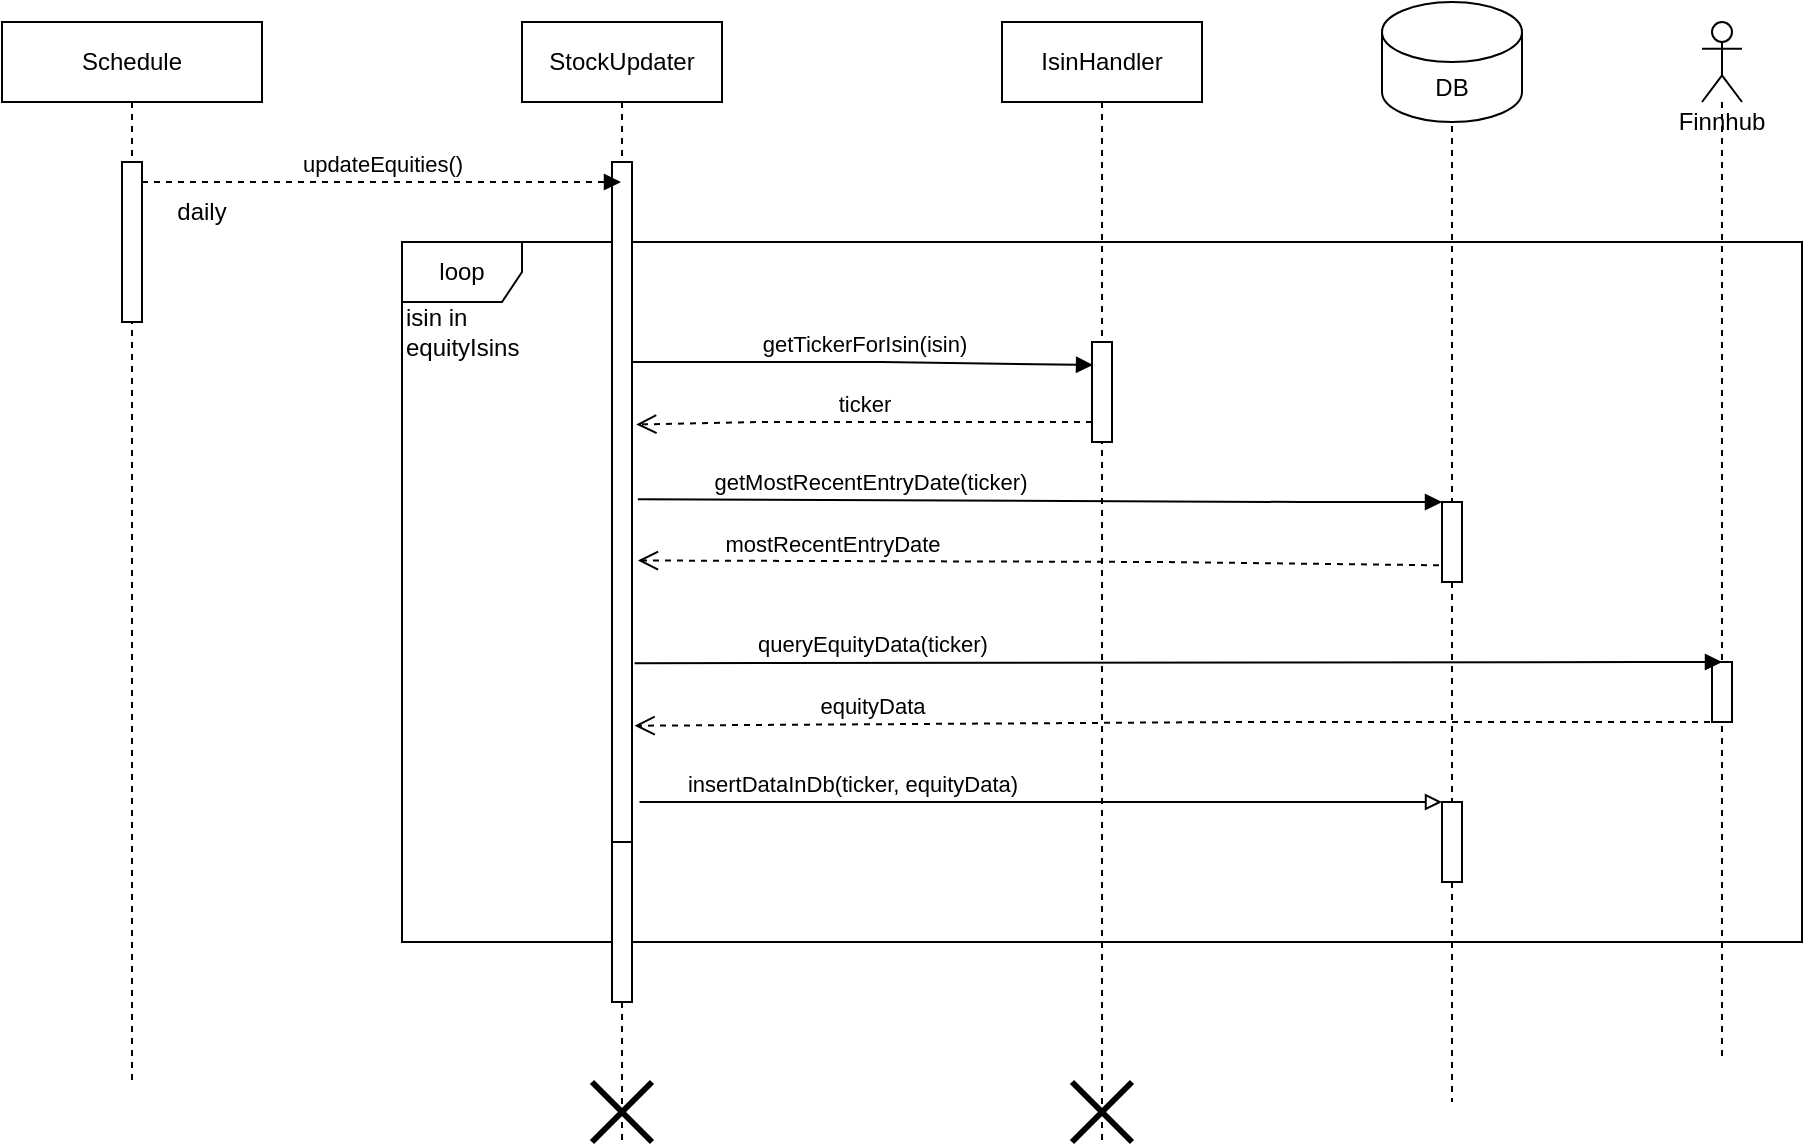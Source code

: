 <mxfile version="20.8.3" type="device"><diagram id="U0LYNEr9Gm31uFe07WZ_" name="Page-1"><mxGraphModel dx="1254" dy="661" grid="1" gridSize="10" guides="1" tooltips="1" connect="1" arrows="1" fold="1" page="1" pageScale="1" pageWidth="1600" pageHeight="900" math="0" shadow="0"><root><mxCell id="0"/><mxCell id="1" parent="0"/><mxCell id="b63wMpRw5TKTOna9609Z-1" value="StockUpdater" style="shape=umlLifeline;perimeter=lifelinePerimeter;whiteSpace=wrap;html=1;container=1;collapsible=0;recursiveResize=0;outlineConnect=0;" vertex="1" parent="1"><mxGeometry x="310" y="50" width="100" height="560" as="geometry"/></mxCell><mxCell id="b63wMpRw5TKTOna9609Z-31" value="" style="shape=umlDestroy;whiteSpace=wrap;html=1;strokeWidth=3;" vertex="1" parent="b63wMpRw5TKTOna9609Z-1"><mxGeometry x="35" y="530" width="30" height="30" as="geometry"/></mxCell><mxCell id="b63wMpRw5TKTOna9609Z-2" value="IsinHandler" style="shape=umlLifeline;perimeter=lifelinePerimeter;whiteSpace=wrap;html=1;container=1;collapsible=0;recursiveResize=0;outlineConnect=0;" vertex="1" parent="1"><mxGeometry x="550" y="50" width="100" height="560" as="geometry"/></mxCell><mxCell id="b63wMpRw5TKTOna9609Z-22" value="" style="html=1;points=[];perimeter=orthogonalPerimeter;" vertex="1" parent="b63wMpRw5TKTOna9609Z-2"><mxGeometry x="45" y="160" width="10" height="50" as="geometry"/></mxCell><mxCell id="b63wMpRw5TKTOna9609Z-32" value="" style="shape=umlDestroy;whiteSpace=wrap;html=1;strokeWidth=3;" vertex="1" parent="b63wMpRw5TKTOna9609Z-2"><mxGeometry x="35" y="530" width="30" height="30" as="geometry"/></mxCell><mxCell id="b63wMpRw5TKTOna9609Z-4" value="loop" style="shape=umlFrame;whiteSpace=wrap;html=1;" vertex="1" parent="1"><mxGeometry x="250" y="160" width="700" height="350" as="geometry"/></mxCell><mxCell id="b63wMpRw5TKTOna9609Z-5" value="isin in equityIsins" style="text;html=1;strokeColor=none;fillColor=none;align=left;verticalAlign=middle;whiteSpace=wrap;rounded=0;" vertex="1" parent="1"><mxGeometry x="250" y="190" width="70" height="30" as="geometry"/></mxCell><mxCell id="b63wMpRw5TKTOna9609Z-6" value="getTickerForIsin(isin)" style="html=1;verticalAlign=bottom;endArrow=block;rounded=0;startArrow=none;entryX=0.053;entryY=0.23;entryDx=0;entryDy=0;entryPerimeter=0;" edge="1" parent="1" source="b63wMpRw5TKTOna9609Z-21" target="b63wMpRw5TKTOna9609Z-22"><mxGeometry width="80" relative="1" as="geometry"><mxPoint x="480" y="240" as="sourcePoint"/><mxPoint x="590" y="220" as="targetPoint"/><Array as="points"><mxPoint x="490" y="220"/></Array></mxGeometry></mxCell><mxCell id="b63wMpRw5TKTOna9609Z-7" value="ticker" style="html=1;verticalAlign=bottom;endArrow=open;dashed=1;endSize=8;rounded=0;entryX=1.211;entryY=0.386;entryDx=0;entryDy=0;entryPerimeter=0;" edge="1" parent="1" source="b63wMpRw5TKTOna9609Z-22" target="b63wMpRw5TKTOna9609Z-21"><mxGeometry relative="1" as="geometry"><mxPoint x="590" y="251" as="sourcePoint"/><mxPoint x="550" y="260" as="targetPoint"/><Array as="points"><mxPoint x="430" y="250"/></Array></mxGeometry></mxCell><mxCell id="b63wMpRw5TKTOna9609Z-8" value="DB" style="shape=umlLifeline;perimeter=lifelinePerimeter;whiteSpace=wrap;html=1;container=1;collapsible=0;recursiveResize=0;outlineConnect=0;" vertex="1" parent="1"><mxGeometry x="750" y="50" width="50" height="540" as="geometry"/></mxCell><mxCell id="b63wMpRw5TKTOna9609Z-9" value="DB" style="shape=cylinder3;whiteSpace=wrap;html=1;boundedLbl=1;backgroundOutline=1;size=15;" vertex="1" parent="b63wMpRw5TKTOna9609Z-8"><mxGeometry x="-10" y="-10" width="70" height="60" as="geometry"/></mxCell><mxCell id="b63wMpRw5TKTOna9609Z-23" value="" style="html=1;points=[];perimeter=orthogonalPerimeter;" vertex="1" parent="b63wMpRw5TKTOna9609Z-8"><mxGeometry x="20" y="240" width="10" height="40" as="geometry"/></mxCell><mxCell id="b63wMpRw5TKTOna9609Z-25" value="" style="html=1;points=[];perimeter=orthogonalPerimeter;" vertex="1" parent="b63wMpRw5TKTOna9609Z-8"><mxGeometry x="20" y="390" width="10" height="40" as="geometry"/></mxCell><mxCell id="b63wMpRw5TKTOna9609Z-13" value="getMostRecentEntryDate(ticker)" style="html=1;verticalAlign=bottom;endArrow=block;rounded=0;exitX=1.294;exitY=0.496;exitDx=0;exitDy=0;exitPerimeter=0;" edge="1" parent="1" source="b63wMpRw5TKTOna9609Z-21"><mxGeometry x="-0.42" width="80" relative="1" as="geometry"><mxPoint x="420" y="300" as="sourcePoint"/><mxPoint x="770" y="290" as="targetPoint"/><Array as="points"><mxPoint x="700" y="290"/></Array><mxPoint as="offset"/></mxGeometry></mxCell><mxCell id="b63wMpRw5TKTOna9609Z-14" value="mostRecentEntryDate" style="html=1;verticalAlign=bottom;endArrow=open;dashed=1;endSize=8;rounded=0;entryX=1.294;entryY=0.586;entryDx=0;entryDy=0;entryPerimeter=0;exitX=-0.151;exitY=0.791;exitDx=0;exitDy=0;exitPerimeter=0;" edge="1" parent="1" source="b63wMpRw5TKTOna9609Z-23" target="b63wMpRw5TKTOna9609Z-21"><mxGeometry x="0.517" relative="1" as="geometry"><mxPoint x="730" y="319" as="sourcePoint"/><mxPoint x="570" y="420" as="targetPoint"/><Array as="points"><mxPoint x="630" y="320"/></Array><mxPoint as="offset"/></mxGeometry></mxCell><mxCell id="b63wMpRw5TKTOna9609Z-16" value="Finnhub&lt;br&gt;" style="shape=umlLifeline;participant=umlActor;perimeter=lifelinePerimeter;whiteSpace=wrap;html=1;container=1;collapsible=0;recursiveResize=0;verticalAlign=top;spacingTop=36;outlineConnect=0;" vertex="1" parent="1"><mxGeometry x="900" y="50" width="20" height="520" as="geometry"/></mxCell><mxCell id="b63wMpRw5TKTOna9609Z-24" value="" style="html=1;points=[];perimeter=orthogonalPerimeter;" vertex="1" parent="b63wMpRw5TKTOna9609Z-16"><mxGeometry x="5" y="320" width="10" height="30" as="geometry"/></mxCell><mxCell id="b63wMpRw5TKTOna9609Z-17" value="queryEquityData(ticker)" style="html=1;verticalAlign=bottom;endArrow=block;rounded=0;exitX=1.128;exitY=0.737;exitDx=0;exitDy=0;exitPerimeter=0;" edge="1" parent="1" source="b63wMpRw5TKTOna9609Z-21"><mxGeometry x="-0.563" width="80" relative="1" as="geometry"><mxPoint x="410" y="380" as="sourcePoint"/><mxPoint x="910" y="370" as="targetPoint"/><Array as="points"><mxPoint x="870" y="370"/></Array><mxPoint as="offset"/></mxGeometry></mxCell><mxCell id="b63wMpRw5TKTOna9609Z-18" value="equityData" style="html=1;verticalAlign=bottom;endArrow=open;dashed=1;endSize=8;rounded=0;entryX=1.128;entryY=0.829;entryDx=0;entryDy=0;entryPerimeter=0;exitX=0.5;exitY=1;exitDx=0;exitDy=0;exitPerimeter=0;" edge="1" parent="1" source="b63wMpRw5TKTOna9609Z-24" target="b63wMpRw5TKTOna9609Z-21"><mxGeometry x="0.563" relative="1" as="geometry"><mxPoint x="900" y="400" as="sourcePoint"/><mxPoint x="450" y="420" as="targetPoint"/><Array as="points"><mxPoint x="670" y="400"/></Array><mxPoint as="offset"/></mxGeometry></mxCell><mxCell id="b63wMpRw5TKTOna9609Z-20" value="" style="html=1;verticalAlign=bottom;endArrow=none;rounded=0;" edge="1" parent="1" source="b63wMpRw5TKTOna9609Z-1" target="b63wMpRw5TKTOna9609Z-21"><mxGeometry width="80" relative="1" as="geometry"><mxPoint x="359.81" y="220.0" as="sourcePoint"/><mxPoint x="599.5" y="220.0" as="targetPoint"/><Array as="points"/></mxGeometry></mxCell><mxCell id="b63wMpRw5TKTOna9609Z-21" value="" style="html=1;points=[];perimeter=orthogonalPerimeter;" vertex="1" parent="1"><mxGeometry x="355" y="120" width="10" height="340" as="geometry"/></mxCell><mxCell id="b63wMpRw5TKTOna9609Z-19" value="insertDataInDb(ticker, equityData)" style="html=1;verticalAlign=bottom;endArrow=block;rounded=0;endFill=0;exitX=1.377;exitY=0.941;exitDx=0;exitDy=0;exitPerimeter=0;" edge="1" parent="1" source="b63wMpRw5TKTOna9609Z-21"><mxGeometry x="-0.469" width="80" relative="1" as="geometry"><mxPoint x="360" y="440" as="sourcePoint"/><mxPoint x="770" y="440" as="targetPoint"/><mxPoint as="offset"/></mxGeometry></mxCell><mxCell id="b63wMpRw5TKTOna9609Z-30" value="" style="html=1;points=[];perimeter=orthogonalPerimeter;" vertex="1" parent="1"><mxGeometry x="355" y="460" width="10" height="80" as="geometry"/></mxCell><mxCell id="b63wMpRw5TKTOna9609Z-35" value="Schedule" style="shape=umlLifeline;perimeter=lifelinePerimeter;whiteSpace=wrap;html=1;container=1;collapsible=0;recursiveResize=0;outlineConnect=0;" vertex="1" parent="1"><mxGeometry x="50" y="50" width="130" height="530" as="geometry"/></mxCell><mxCell id="b63wMpRw5TKTOna9609Z-37" value="" style="html=1;points=[];perimeter=orthogonalPerimeter;" vertex="1" parent="b63wMpRw5TKTOna9609Z-35"><mxGeometry x="60" y="70" width="10" height="80" as="geometry"/></mxCell><mxCell id="b63wMpRw5TKTOna9609Z-39" value="daily" style="text;html=1;strokeColor=none;fillColor=none;align=center;verticalAlign=middle;whiteSpace=wrap;rounded=0;" vertex="1" parent="b63wMpRw5TKTOna9609Z-35"><mxGeometry x="70" y="80" width="60" height="30" as="geometry"/></mxCell><mxCell id="b63wMpRw5TKTOna9609Z-38" value="updateEquities()" style="html=1;verticalAlign=bottom;endArrow=block;rounded=0;dashed=1;" edge="1" parent="1" source="b63wMpRw5TKTOna9609Z-37" target="b63wMpRw5TKTOna9609Z-1"><mxGeometry width="80" relative="1" as="geometry"><mxPoint x="140" y="130" as="sourcePoint"/><mxPoint x="220" y="130" as="targetPoint"/><Array as="points"><mxPoint x="170" y="130"/></Array></mxGeometry></mxCell></root></mxGraphModel></diagram></mxfile>